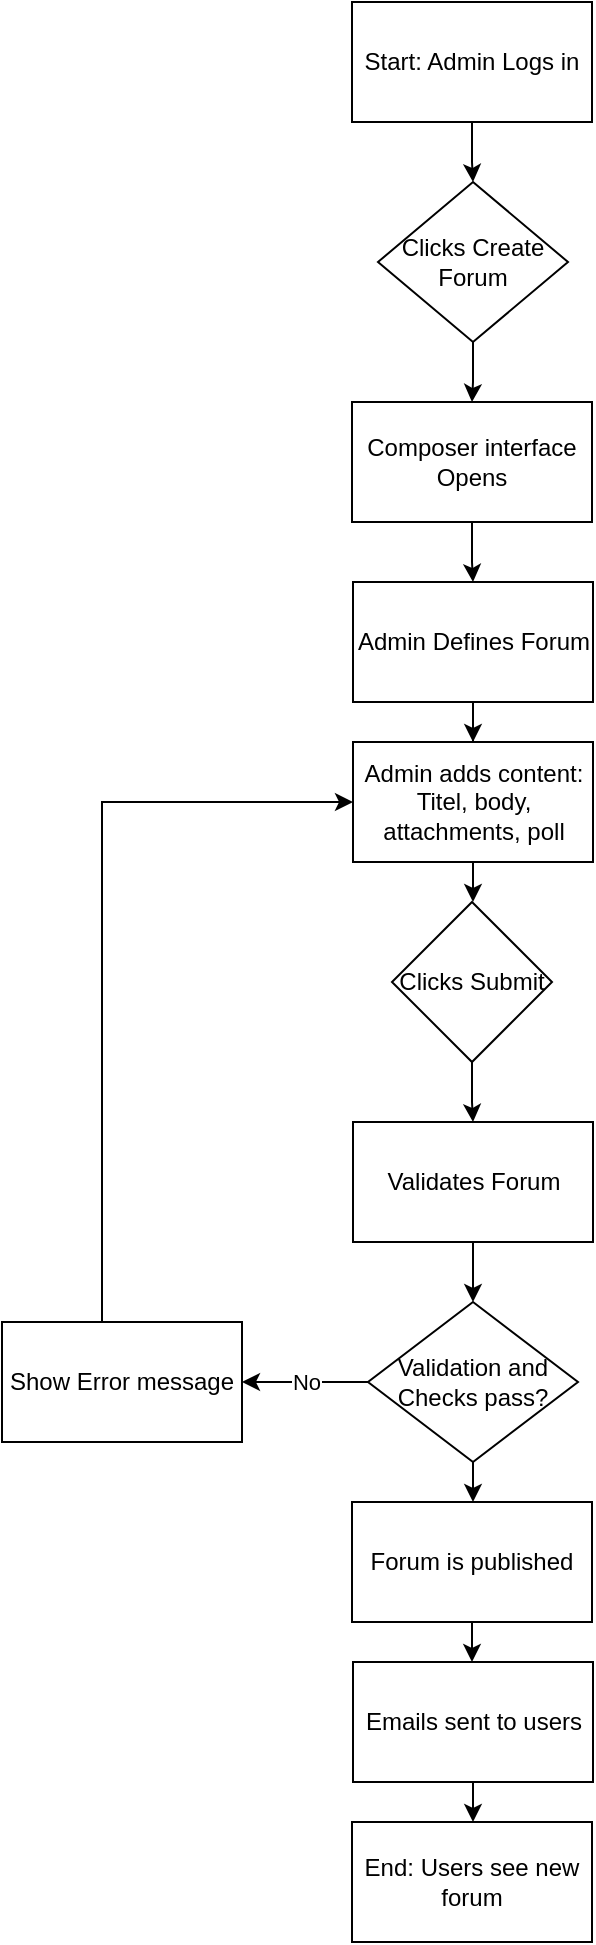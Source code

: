 <mxfile version="28.2.5">
  <diagram name="Page-1" id="9d27QebGQuZVitYVLy8V">
    <mxGraphModel dx="1098" dy="606" grid="1" gridSize="10" guides="1" tooltips="1" connect="1" arrows="1" fold="1" page="1" pageScale="1" pageWidth="850" pageHeight="1100" math="0" shadow="0">
      <root>
        <mxCell id="0" />
        <mxCell id="1" parent="0" />
        <mxCell id="WOtBp9gE6pbvejZ6KBke-3" value="" style="edgeStyle=orthogonalEdgeStyle;rounded=0;orthogonalLoop=1;jettySize=auto;html=1;" edge="1" parent="1" source="WOtBp9gE6pbvejZ6KBke-1" target="WOtBp9gE6pbvejZ6KBke-2">
          <mxGeometry relative="1" as="geometry" />
        </mxCell>
        <mxCell id="WOtBp9gE6pbvejZ6KBke-1" value="Start: Admin Logs in" style="rounded=0;whiteSpace=wrap;html=1;" vertex="1" parent="1">
          <mxGeometry x="365" y="20" width="120" height="60" as="geometry" />
        </mxCell>
        <mxCell id="WOtBp9gE6pbvejZ6KBke-5" value="" style="edgeStyle=orthogonalEdgeStyle;rounded=0;orthogonalLoop=1;jettySize=auto;html=1;" edge="1" parent="1" source="WOtBp9gE6pbvejZ6KBke-2" target="WOtBp9gE6pbvejZ6KBke-4">
          <mxGeometry relative="1" as="geometry" />
        </mxCell>
        <mxCell id="WOtBp9gE6pbvejZ6KBke-2" value="Clicks Create Forum" style="rhombus;whiteSpace=wrap;html=1;rounded=0;" vertex="1" parent="1">
          <mxGeometry x="378" y="110" width="95" height="80" as="geometry" />
        </mxCell>
        <mxCell id="WOtBp9gE6pbvejZ6KBke-7" value="" style="edgeStyle=orthogonalEdgeStyle;rounded=0;orthogonalLoop=1;jettySize=auto;html=1;" edge="1" parent="1" source="WOtBp9gE6pbvejZ6KBke-4" target="WOtBp9gE6pbvejZ6KBke-6">
          <mxGeometry relative="1" as="geometry" />
        </mxCell>
        <mxCell id="WOtBp9gE6pbvejZ6KBke-4" value="Composer interface Opens" style="whiteSpace=wrap;html=1;rounded=0;" vertex="1" parent="1">
          <mxGeometry x="365" y="220" width="120" height="60" as="geometry" />
        </mxCell>
        <mxCell id="WOtBp9gE6pbvejZ6KBke-9" value="" style="edgeStyle=orthogonalEdgeStyle;rounded=0;orthogonalLoop=1;jettySize=auto;html=1;" edge="1" parent="1" source="WOtBp9gE6pbvejZ6KBke-6" target="WOtBp9gE6pbvejZ6KBke-8">
          <mxGeometry relative="1" as="geometry" />
        </mxCell>
        <mxCell id="WOtBp9gE6pbvejZ6KBke-6" value="Admin Defines Forum" style="whiteSpace=wrap;html=1;rounded=0;" vertex="1" parent="1">
          <mxGeometry x="365.5" y="310" width="120" height="60" as="geometry" />
        </mxCell>
        <mxCell id="WOtBp9gE6pbvejZ6KBke-11" value="" style="edgeStyle=orthogonalEdgeStyle;rounded=0;orthogonalLoop=1;jettySize=auto;html=1;" edge="1" parent="1" source="WOtBp9gE6pbvejZ6KBke-8" target="WOtBp9gE6pbvejZ6KBke-10">
          <mxGeometry relative="1" as="geometry" />
        </mxCell>
        <mxCell id="WOtBp9gE6pbvejZ6KBke-8" value="Admin adds content: Titel, body, attachments, poll" style="whiteSpace=wrap;html=1;rounded=0;" vertex="1" parent="1">
          <mxGeometry x="365.5" y="390" width="120" height="60" as="geometry" />
        </mxCell>
        <mxCell id="WOtBp9gE6pbvejZ6KBke-13" value="" style="edgeStyle=orthogonalEdgeStyle;rounded=0;orthogonalLoop=1;jettySize=auto;html=1;" edge="1" parent="1" source="WOtBp9gE6pbvejZ6KBke-10" target="WOtBp9gE6pbvejZ6KBke-12">
          <mxGeometry relative="1" as="geometry" />
        </mxCell>
        <mxCell id="WOtBp9gE6pbvejZ6KBke-10" value="Clicks Submit" style="rhombus;whiteSpace=wrap;html=1;rounded=0;" vertex="1" parent="1">
          <mxGeometry x="385" y="470" width="80" height="80" as="geometry" />
        </mxCell>
        <mxCell id="WOtBp9gE6pbvejZ6KBke-15" value="" style="edgeStyle=orthogonalEdgeStyle;rounded=0;orthogonalLoop=1;jettySize=auto;html=1;" edge="1" parent="1" source="WOtBp9gE6pbvejZ6KBke-12" target="WOtBp9gE6pbvejZ6KBke-14">
          <mxGeometry relative="1" as="geometry" />
        </mxCell>
        <mxCell id="WOtBp9gE6pbvejZ6KBke-12" value="Validates Forum" style="whiteSpace=wrap;html=1;rounded=0;" vertex="1" parent="1">
          <mxGeometry x="365.5" y="580" width="120" height="60" as="geometry" />
        </mxCell>
        <mxCell id="WOtBp9gE6pbvejZ6KBke-17" value="No" style="edgeStyle=orthogonalEdgeStyle;rounded=0;orthogonalLoop=1;jettySize=auto;html=1;" edge="1" parent="1" source="WOtBp9gE6pbvejZ6KBke-14" target="WOtBp9gE6pbvejZ6KBke-16">
          <mxGeometry relative="1" as="geometry" />
        </mxCell>
        <mxCell id="WOtBp9gE6pbvejZ6KBke-20" value="" style="edgeStyle=orthogonalEdgeStyle;rounded=0;orthogonalLoop=1;jettySize=auto;html=1;" edge="1" parent="1" source="WOtBp9gE6pbvejZ6KBke-14" target="WOtBp9gE6pbvejZ6KBke-19">
          <mxGeometry relative="1" as="geometry" />
        </mxCell>
        <mxCell id="WOtBp9gE6pbvejZ6KBke-14" value="Validation and Checks pass?" style="rhombus;whiteSpace=wrap;html=1;rounded=0;" vertex="1" parent="1">
          <mxGeometry x="373" y="670" width="105" height="80" as="geometry" />
        </mxCell>
        <mxCell id="WOtBp9gE6pbvejZ6KBke-18" value="" style="edgeStyle=orthogonalEdgeStyle;rounded=0;orthogonalLoop=1;jettySize=auto;html=1;" edge="1" parent="1" source="WOtBp9gE6pbvejZ6KBke-16" target="WOtBp9gE6pbvejZ6KBke-8">
          <mxGeometry relative="1" as="geometry">
            <Array as="points">
              <mxPoint x="240" y="450" />
              <mxPoint x="240" y="420" />
            </Array>
          </mxGeometry>
        </mxCell>
        <mxCell id="WOtBp9gE6pbvejZ6KBke-16" value="Show Error message" style="whiteSpace=wrap;html=1;rounded=0;" vertex="1" parent="1">
          <mxGeometry x="190" y="680" width="120" height="60" as="geometry" />
        </mxCell>
        <mxCell id="WOtBp9gE6pbvejZ6KBke-22" value="" style="edgeStyle=orthogonalEdgeStyle;rounded=0;orthogonalLoop=1;jettySize=auto;html=1;" edge="1" parent="1" source="WOtBp9gE6pbvejZ6KBke-19" target="WOtBp9gE6pbvejZ6KBke-21">
          <mxGeometry relative="1" as="geometry" />
        </mxCell>
        <mxCell id="WOtBp9gE6pbvejZ6KBke-19" value="Forum is published" style="whiteSpace=wrap;html=1;rounded=0;" vertex="1" parent="1">
          <mxGeometry x="365" y="770" width="120" height="60" as="geometry" />
        </mxCell>
        <mxCell id="WOtBp9gE6pbvejZ6KBke-24" value="" style="edgeStyle=orthogonalEdgeStyle;rounded=0;orthogonalLoop=1;jettySize=auto;html=1;" edge="1" parent="1" source="WOtBp9gE6pbvejZ6KBke-21" target="WOtBp9gE6pbvejZ6KBke-23">
          <mxGeometry relative="1" as="geometry" />
        </mxCell>
        <mxCell id="WOtBp9gE6pbvejZ6KBke-21" value="Emails sent to users" style="whiteSpace=wrap;html=1;rounded=0;" vertex="1" parent="1">
          <mxGeometry x="365.5" y="850" width="120" height="60" as="geometry" />
        </mxCell>
        <mxCell id="WOtBp9gE6pbvejZ6KBke-23" value="End: Users see new forum" style="whiteSpace=wrap;html=1;rounded=0;" vertex="1" parent="1">
          <mxGeometry x="365" y="930" width="120" height="60" as="geometry" />
        </mxCell>
      </root>
    </mxGraphModel>
  </diagram>
</mxfile>
